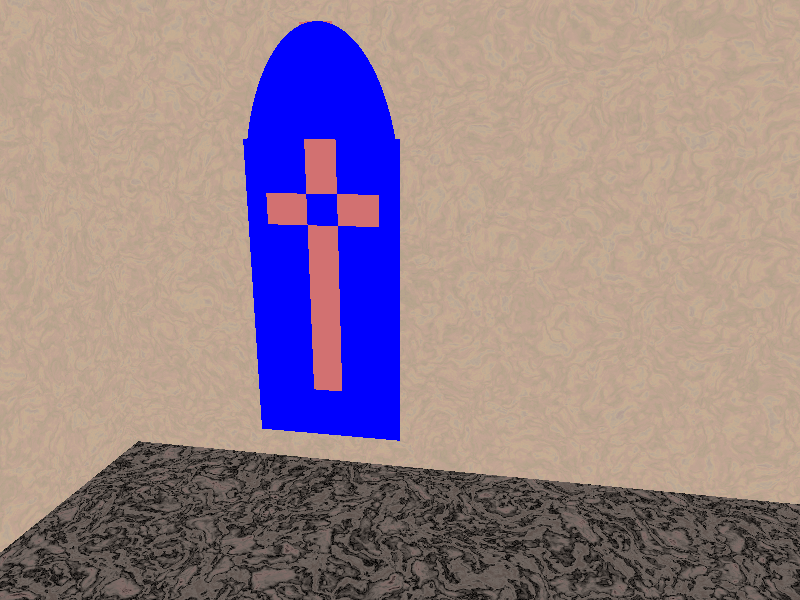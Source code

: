#include "colors.inc"
#include "glass.inc"
#include "textures.inc"
#include "stones1.inc"

camera {
	location <25, 30, -55>
	look_at <15, 15, 0>
}

light_source { <0,30,-10> White }

union {
    plane { x, -15 }    
    plane { z, 0.1 }
    texture {
        T_Grnt7
        scale 5
    }
}

plane {
    y, -3    

    texture {        
        T_Grnt15
        scale 8
    }
}

// window
union {    
    
    // window background
    intersection {
        sphere {
            <7.5, 30, 0> 7.5
            scale <1,2,1>
            translate -35*y    
        }
        box { <0, 30, 0>, <30, 50, 0.00015> }
    }
    
    box { 0, <15, 30, 0.01> }        
    
    texture { NBoldglass }
    pigment { Blue }   
    
    normal {
        pigment_pattern{
            crackle              
            scale 0.6
        }
        2
     }
     finish { ambient 0.05 diffuse 0.95 phong 1 }       
    
}


// cross
merge {    
    box { <6, 5, 0>, <9, 40, 0.02> }
    box { <2, 22, 0>, <13, 25, 0.02> }    
    
    pigment { Brown }
    
    normal {
        pigment_pattern{
            crackle              
            scale 0.6
        }
        2
     }
     finish { ambient 0.05 diffuse 0.95 phong 1 }
}